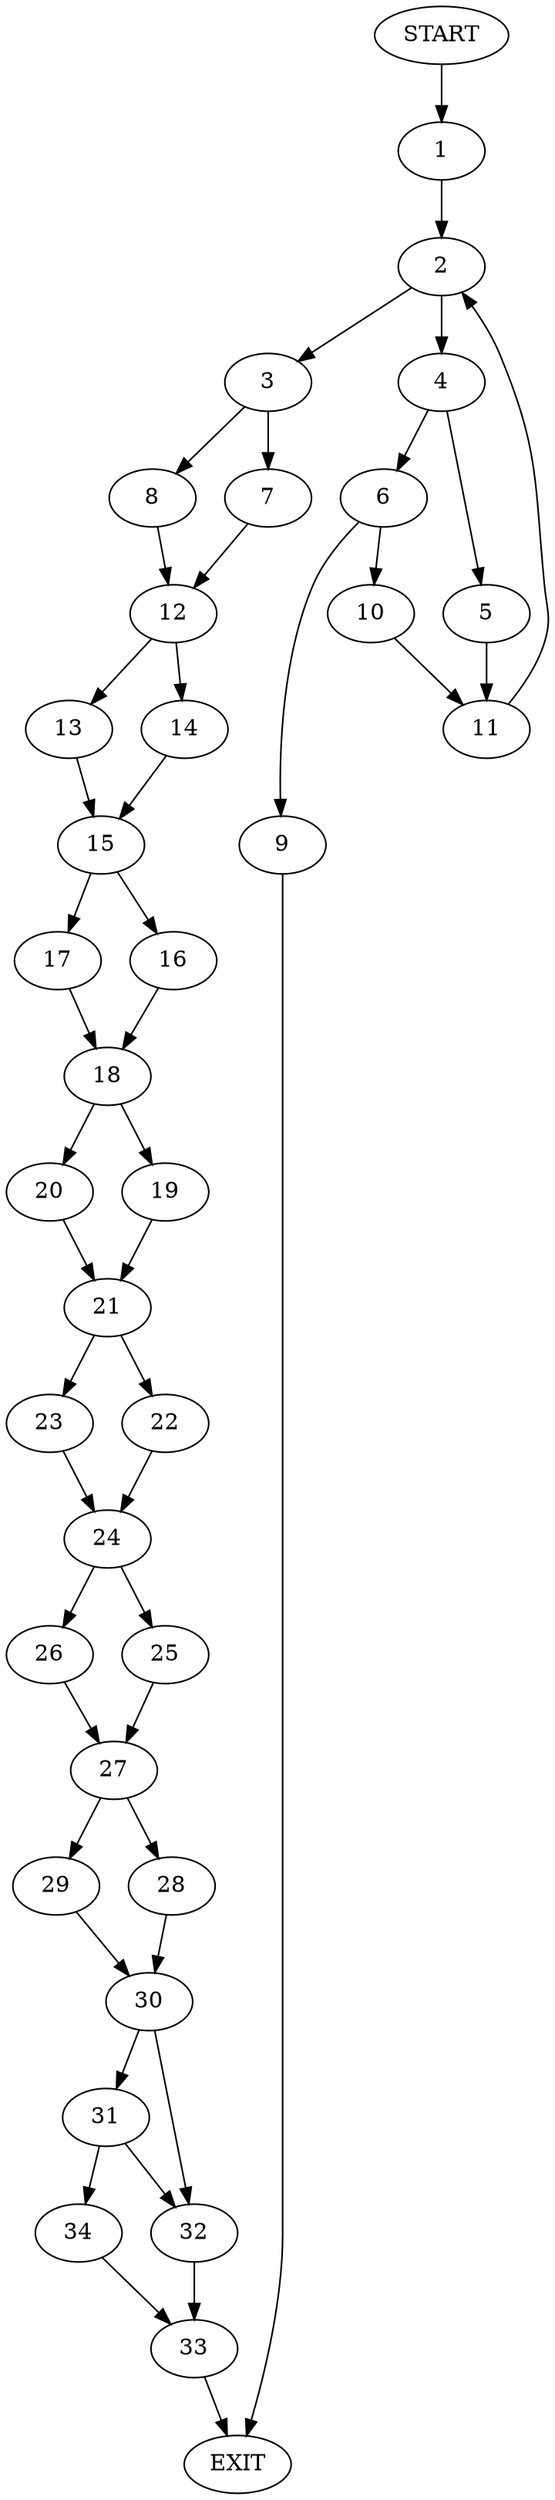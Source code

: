 digraph {
0 [label="START"]
35 [label="EXIT"]
0 -> 1
1 -> 2
2 -> 3
2 -> 4
4 -> 5
4 -> 6
3 -> 7
3 -> 8
6 -> 9
6 -> 10
5 -> 11
10 -> 11
9 -> 35
11 -> 2
7 -> 12
8 -> 12
12 -> 13
12 -> 14
13 -> 15
14 -> 15
15 -> 16
15 -> 17
16 -> 18
17 -> 18
18 -> 19
18 -> 20
20 -> 21
19 -> 21
21 -> 22
21 -> 23
22 -> 24
23 -> 24
24 -> 25
24 -> 26
25 -> 27
26 -> 27
27 -> 28
27 -> 29
29 -> 30
28 -> 30
30 -> 31
30 -> 32
32 -> 33
31 -> 34
31 -> 32
34 -> 33
33 -> 35
}
